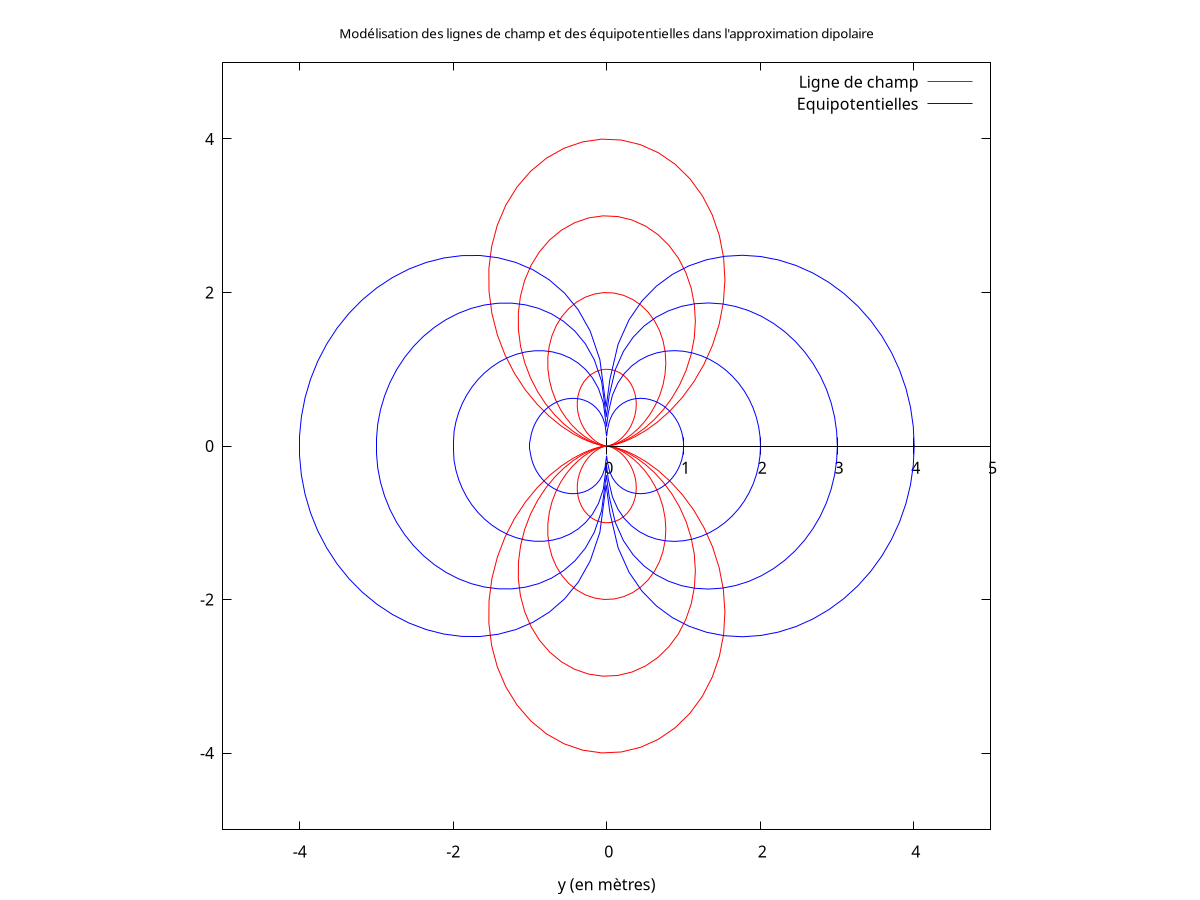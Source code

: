 set polar
set key
set size ratio -1
set xrange [-5:5]
set yrange [-5:5]
set xlabel "x (en mètres)"
set xlabel "y (en mètres)"
set title "Modélisation des lignes de champ et des équipotentielles dans l'approximation dipolaire" font ",10"
set terminal pdf
set output "ldc_equipotentielle.pdf"

f1(t) = sqrt((abs(cos(t)))/(4 * 3.1415))*3.55
f2(t) = sqrt((abs(cos(t)))/(4 * 3.1415))*3.55 * 2
f3(t) = sqrt((abs(cos(t)))/(4 * 3.1415))*3.55 * 3
f4(t) = sqrt((abs(cos(t)))/(4 * 3.1415))*3.55 * 4

r1(t) = sin(t)**2
r2(t) = sin(t)**2 * 2
r3(t) = sin(t)**2 * 3
r4(t) = sin(t)**2 * 4

plot r1(t) title "Ligne de champ" linecolor rgb 'red', \
r2(t) notitle linecolor rgb 'red', \
r3(t) notitle linecolor rgb 'red', \
r4(t) notitle linecolor rgb 'red', \
f1(t) title "Equipotentielles" linecolor rgb 'blue', \
f2(t) notitle linecolor rgb 'blue', \
f3(t) notitle linecolor rgb 'blue', \
f4(t) notitle linecolor rgb 'blue'
